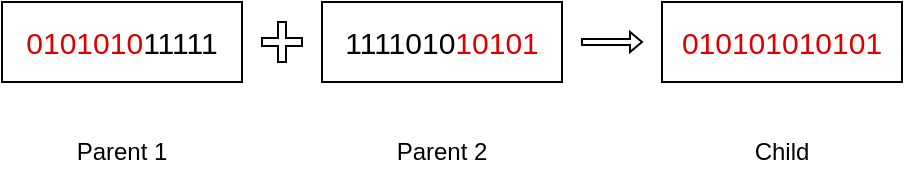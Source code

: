<mxfile version="21.6.8" type="device">
  <diagram name="Page-1" id="hnrL_q5DG94uZBxiqhyg">
    <mxGraphModel dx="615" dy="385" grid="1" gridSize="10" guides="1" tooltips="1" connect="1" arrows="1" fold="1" page="1" pageScale="1" pageWidth="827" pageHeight="1169" math="0" shadow="0">
      <root>
        <mxCell id="0" />
        <mxCell id="1" parent="0" />
        <mxCell id="j1PYBabYDC9BJqUHFxgy-1" value="&lt;font style=&quot;font-size: 15px;&quot;&gt;&lt;font color=&quot;#dc0000&quot;&gt;0101010&lt;/font&gt;11111&lt;/font&gt;" style="rounded=0;whiteSpace=wrap;html=1;" vertex="1" parent="1">
          <mxGeometry x="160" y="320" width="120" height="40" as="geometry" />
        </mxCell>
        <mxCell id="j1PYBabYDC9BJqUHFxgy-2" value="&lt;font style=&quot;font-size: 15px;&quot;&gt;1111010&lt;font color=&quot;#dc0000&quot;&gt;10101&lt;/font&gt;&lt;/font&gt;" style="rounded=0;whiteSpace=wrap;html=1;" vertex="1" parent="1">
          <mxGeometry x="320" y="320" width="120" height="40" as="geometry" />
        </mxCell>
        <mxCell id="j1PYBabYDC9BJqUHFxgy-6" value="&lt;font color=&quot;#dc0000&quot; style=&quot;font-size: 15px;&quot;&gt;010101010101&lt;/font&gt;" style="rounded=0;whiteSpace=wrap;html=1;" vertex="1" parent="1">
          <mxGeometry x="490" y="320" width="120" height="40" as="geometry" />
        </mxCell>
        <mxCell id="j1PYBabYDC9BJqUHFxgy-7" value="" style="shape=cross;whiteSpace=wrap;html=1;" vertex="1" parent="1">
          <mxGeometry x="290" y="330" width="20" height="20" as="geometry" />
        </mxCell>
        <mxCell id="j1PYBabYDC9BJqUHFxgy-9" value="" style="shape=singleArrow;whiteSpace=wrap;html=1;" vertex="1" parent="1">
          <mxGeometry x="450" y="335" width="30" height="10" as="geometry" />
        </mxCell>
        <mxCell id="j1PYBabYDC9BJqUHFxgy-11" value="Parent 1" style="text;html=1;strokeColor=none;fillColor=none;align=center;verticalAlign=middle;whiteSpace=wrap;rounded=0;" vertex="1" parent="1">
          <mxGeometry x="190" y="380" width="60" height="30" as="geometry" />
        </mxCell>
        <mxCell id="j1PYBabYDC9BJqUHFxgy-12" value="Parent 2" style="text;html=1;strokeColor=none;fillColor=none;align=center;verticalAlign=middle;whiteSpace=wrap;rounded=0;" vertex="1" parent="1">
          <mxGeometry x="350" y="380" width="60" height="30" as="geometry" />
        </mxCell>
        <mxCell id="j1PYBabYDC9BJqUHFxgy-13" value="Child" style="text;html=1;strokeColor=none;fillColor=none;align=center;verticalAlign=middle;whiteSpace=wrap;rounded=0;" vertex="1" parent="1">
          <mxGeometry x="520" y="380" width="60" height="30" as="geometry" />
        </mxCell>
      </root>
    </mxGraphModel>
  </diagram>
</mxfile>
